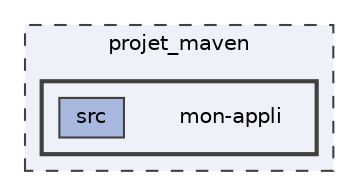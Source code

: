 digraph "/Users/charlottesoltysiak/Documents/projet_maven/mon-appli"
{
 // LATEX_PDF_SIZE
  bgcolor="transparent";
  edge [fontname=Helvetica,fontsize=10,labelfontname=Helvetica,labelfontsize=10];
  node [fontname=Helvetica,fontsize=10,shape=box,height=0.2,width=0.4];
  compound=true
  subgraph clusterdir_a0a704f96e0034b429055ababdeb7202 {
    graph [ bgcolor="#eef1f8", pencolor="grey25", label="projet_maven", fontname=Helvetica,fontsize=10 style="filled,dashed", URL="dir_a0a704f96e0034b429055ababdeb7202.html",tooltip=""]
  subgraph clusterdir_1010e077ffec320d6d6950559c564ffe {
    graph [ bgcolor="#eef1f8", pencolor="grey25", label="", fontname=Helvetica,fontsize=10 style="filled,bold", URL="dir_1010e077ffec320d6d6950559c564ffe.html",tooltip=""]
    dir_1010e077ffec320d6d6950559c564ffe [shape=plaintext, label="mon-appli"];
  dir_eae2aeeb7fa4c19d0769c6d2ef37d4ee [label="src", fillcolor="#a7b7de", color="grey25", style="filled", URL="dir_eae2aeeb7fa4c19d0769c6d2ef37d4ee.html",tooltip=""];
  }
  }
}

